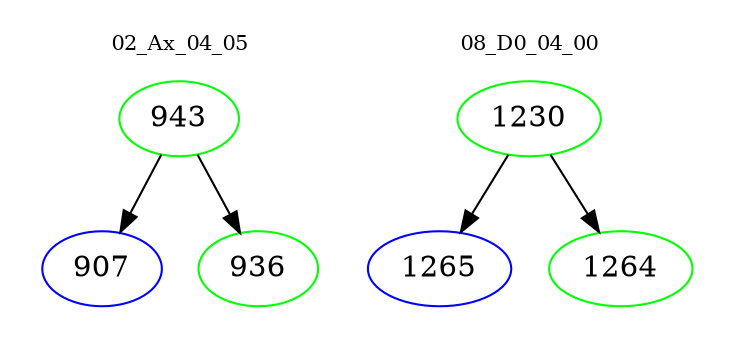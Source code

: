 digraph{
subgraph cluster_0 {
color = white
label = "02_Ax_04_05";
fontsize=10;
T0_943 [label="943", color="green"]
T0_943 -> T0_907 [color="black"]
T0_907 [label="907", color="blue"]
T0_943 -> T0_936 [color="black"]
T0_936 [label="936", color="green"]
}
subgraph cluster_1 {
color = white
label = "08_D0_04_00";
fontsize=10;
T1_1230 [label="1230", color="green"]
T1_1230 -> T1_1265 [color="black"]
T1_1265 [label="1265", color="blue"]
T1_1230 -> T1_1264 [color="black"]
T1_1264 [label="1264", color="green"]
}
}
